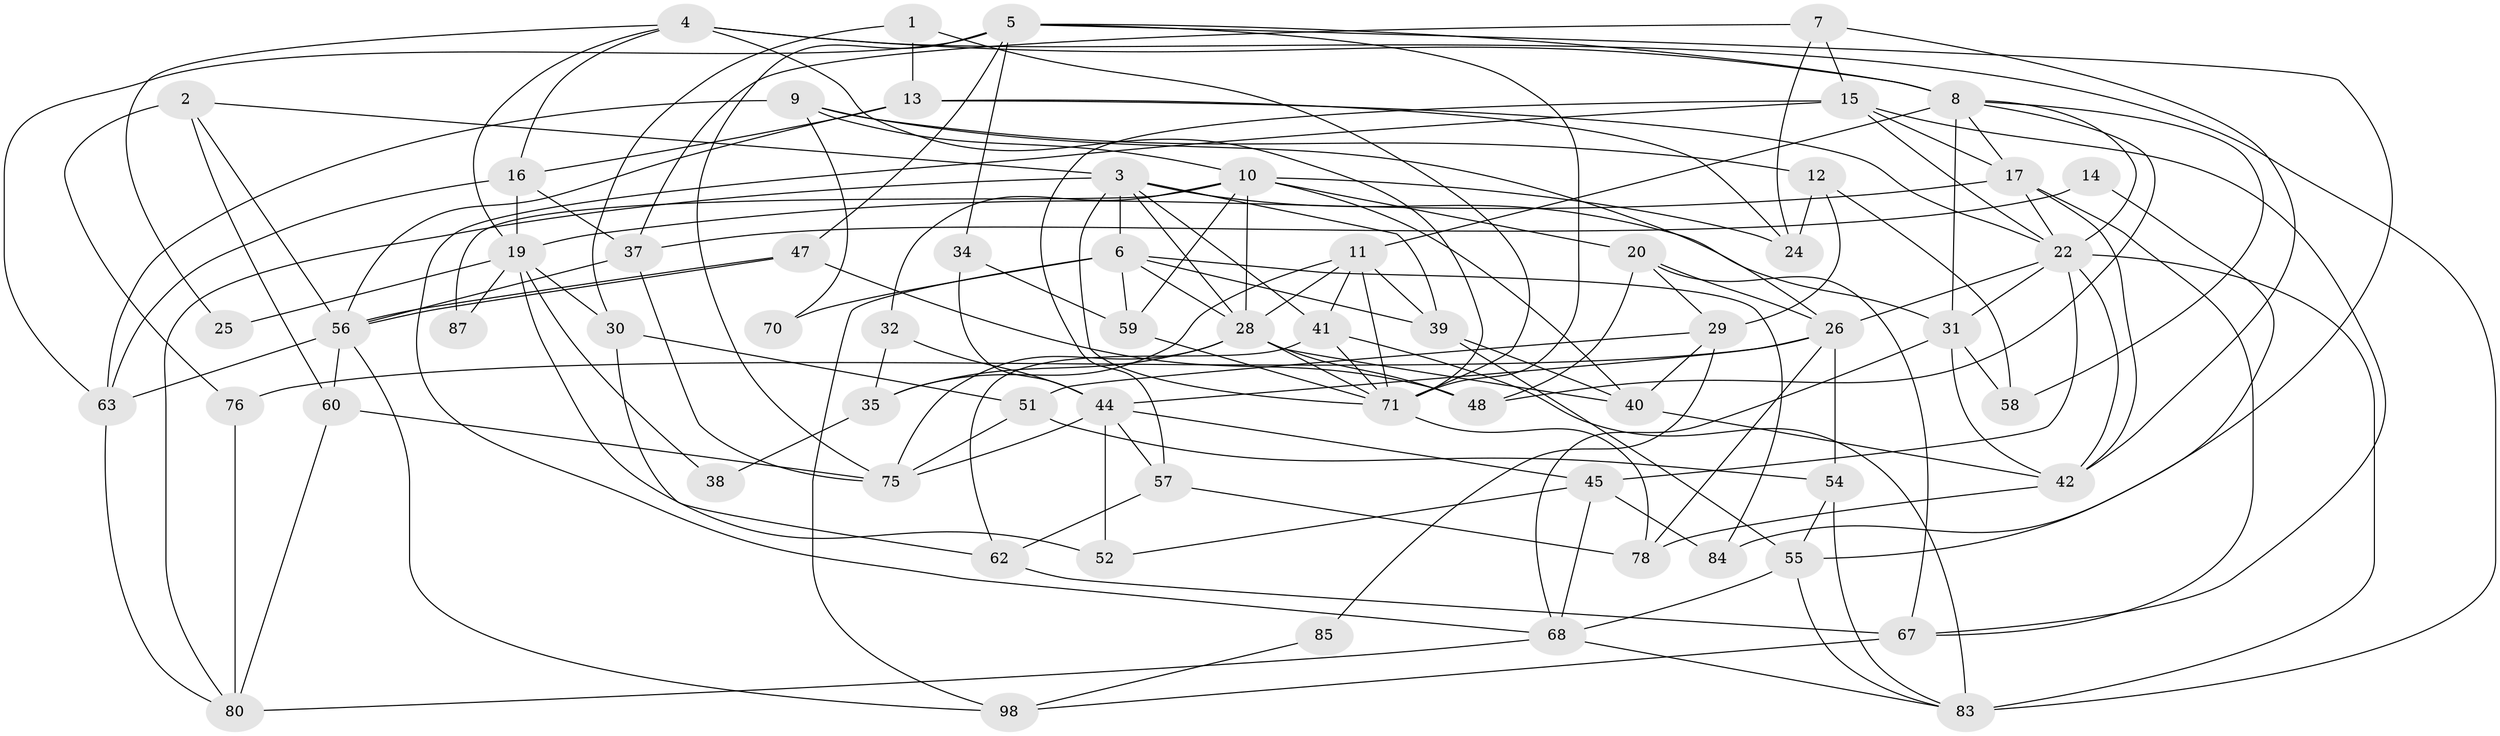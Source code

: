 // original degree distribution, {3: 0.2, 2: 0.13, 7: 0.03, 5: 0.27, 4: 0.32, 6: 0.05}
// Generated by graph-tools (version 1.1) at 2025/41/03/06/25 10:41:56]
// undirected, 64 vertices, 158 edges
graph export_dot {
graph [start="1"]
  node [color=gray90,style=filled];
  1;
  2 [super="+18"];
  3 [super="+21"];
  4 [super="+33"];
  5 [super="+66"];
  6 [super="+36"];
  7;
  8 [super="+69"];
  9 [super="+53"];
  10 [super="+93"];
  11 [super="+79"];
  12;
  13 [super="+96"];
  14;
  15 [super="+61"];
  16 [super="+46"];
  17 [super="+86"];
  19 [super="+88"];
  20 [super="+23"];
  22 [super="+27"];
  24;
  25;
  26 [super="+94"];
  28 [super="+82"];
  29;
  30;
  31 [super="+74"];
  32 [super="+95"];
  34;
  35;
  37 [super="+43"];
  38;
  39;
  40 [super="+65"];
  41 [super="+77"];
  42 [super="+91"];
  44 [super="+50"];
  45 [super="+64"];
  47;
  48 [super="+49"];
  51;
  52;
  54 [super="+81"];
  55;
  56 [super="+73"];
  57;
  58;
  59 [super="+72"];
  60;
  62;
  63;
  67;
  68 [super="+100"];
  70;
  71 [super="+92"];
  75 [super="+89"];
  76;
  78;
  80 [super="+99"];
  83 [super="+90"];
  84 [super="+97"];
  85;
  87;
  98;
  1 -- 30;
  1 -- 13;
  1 -- 71;
  2 -- 76;
  2 -- 60;
  2 -- 3;
  2 -- 56;
  3 -- 6 [weight=2];
  3 -- 28;
  3 -- 39;
  3 -- 41;
  3 -- 71;
  3 -- 31;
  3 -- 80;
  4 -- 16;
  4 -- 25;
  4 -- 19;
  4 -- 83;
  4 -- 71;
  4 -- 8;
  5 -- 34;
  5 -- 8;
  5 -- 84;
  5 -- 71;
  5 -- 75;
  5 -- 47;
  5 -- 63;
  6 -- 39;
  6 -- 98;
  6 -- 84;
  6 -- 70;
  6 -- 59;
  6 -- 28;
  7 -- 42;
  7 -- 24;
  7 -- 37;
  7 -- 15;
  8 -- 22;
  8 -- 58;
  8 -- 11 [weight=2];
  8 -- 48;
  8 -- 17;
  8 -- 31;
  9 -- 12;
  9 -- 63;
  9 -- 26;
  9 -- 10;
  9 -- 70;
  10 -- 24;
  10 -- 40;
  10 -- 20;
  10 -- 87;
  10 -- 59;
  10 -- 28;
  10 -- 32;
  11 -- 28;
  11 -- 41;
  11 -- 39;
  11 -- 35;
  11 -- 71;
  12 -- 58;
  12 -- 24;
  12 -- 29;
  13 -- 24;
  13 -- 16;
  13 -- 56;
  13 -- 22;
  14 -- 37;
  14 -- 55;
  15 -- 67;
  15 -- 22;
  15 -- 68;
  15 -- 57;
  15 -- 17;
  16 -- 63;
  16 -- 19;
  16 -- 37;
  17 -- 19;
  17 -- 67;
  17 -- 22;
  17 -- 42;
  19 -- 52;
  19 -- 30;
  19 -- 38;
  19 -- 87;
  19 -- 25;
  20 -- 67;
  20 -- 26;
  20 -- 48 [weight=2];
  20 -- 29;
  22 -- 31;
  22 -- 83 [weight=2];
  22 -- 26;
  22 -- 45;
  22 -- 42;
  26 -- 78;
  26 -- 54;
  26 -- 44;
  26 -- 76;
  28 -- 35;
  28 -- 48;
  28 -- 71;
  28 -- 75;
  28 -- 40;
  29 -- 40;
  29 -- 51;
  29 -- 85;
  30 -- 51;
  30 -- 62;
  31 -- 58;
  31 -- 68;
  31 -- 42;
  32 -- 35;
  32 -- 44;
  34 -- 44 [weight=2];
  34 -- 59;
  35 -- 38;
  37 -- 75;
  37 -- 56;
  39 -- 55;
  39 -- 40;
  40 -- 42;
  41 -- 83;
  41 -- 62;
  41 -- 71;
  42 -- 78;
  44 -- 75;
  44 -- 52;
  44 -- 57;
  44 -- 45;
  45 -- 52;
  45 -- 68;
  45 -- 84;
  47 -- 48;
  47 -- 56;
  47 -- 56;
  51 -- 54;
  51 -- 75;
  54 -- 83;
  54 -- 55;
  55 -- 83;
  55 -- 68;
  56 -- 63;
  56 -- 60;
  56 -- 98;
  57 -- 62;
  57 -- 78;
  59 -- 71;
  60 -- 80;
  60 -- 75;
  62 -- 67;
  63 -- 80;
  67 -- 98;
  68 -- 83;
  68 -- 80;
  71 -- 78 [weight=2];
  76 -- 80;
  85 -- 98;
}
